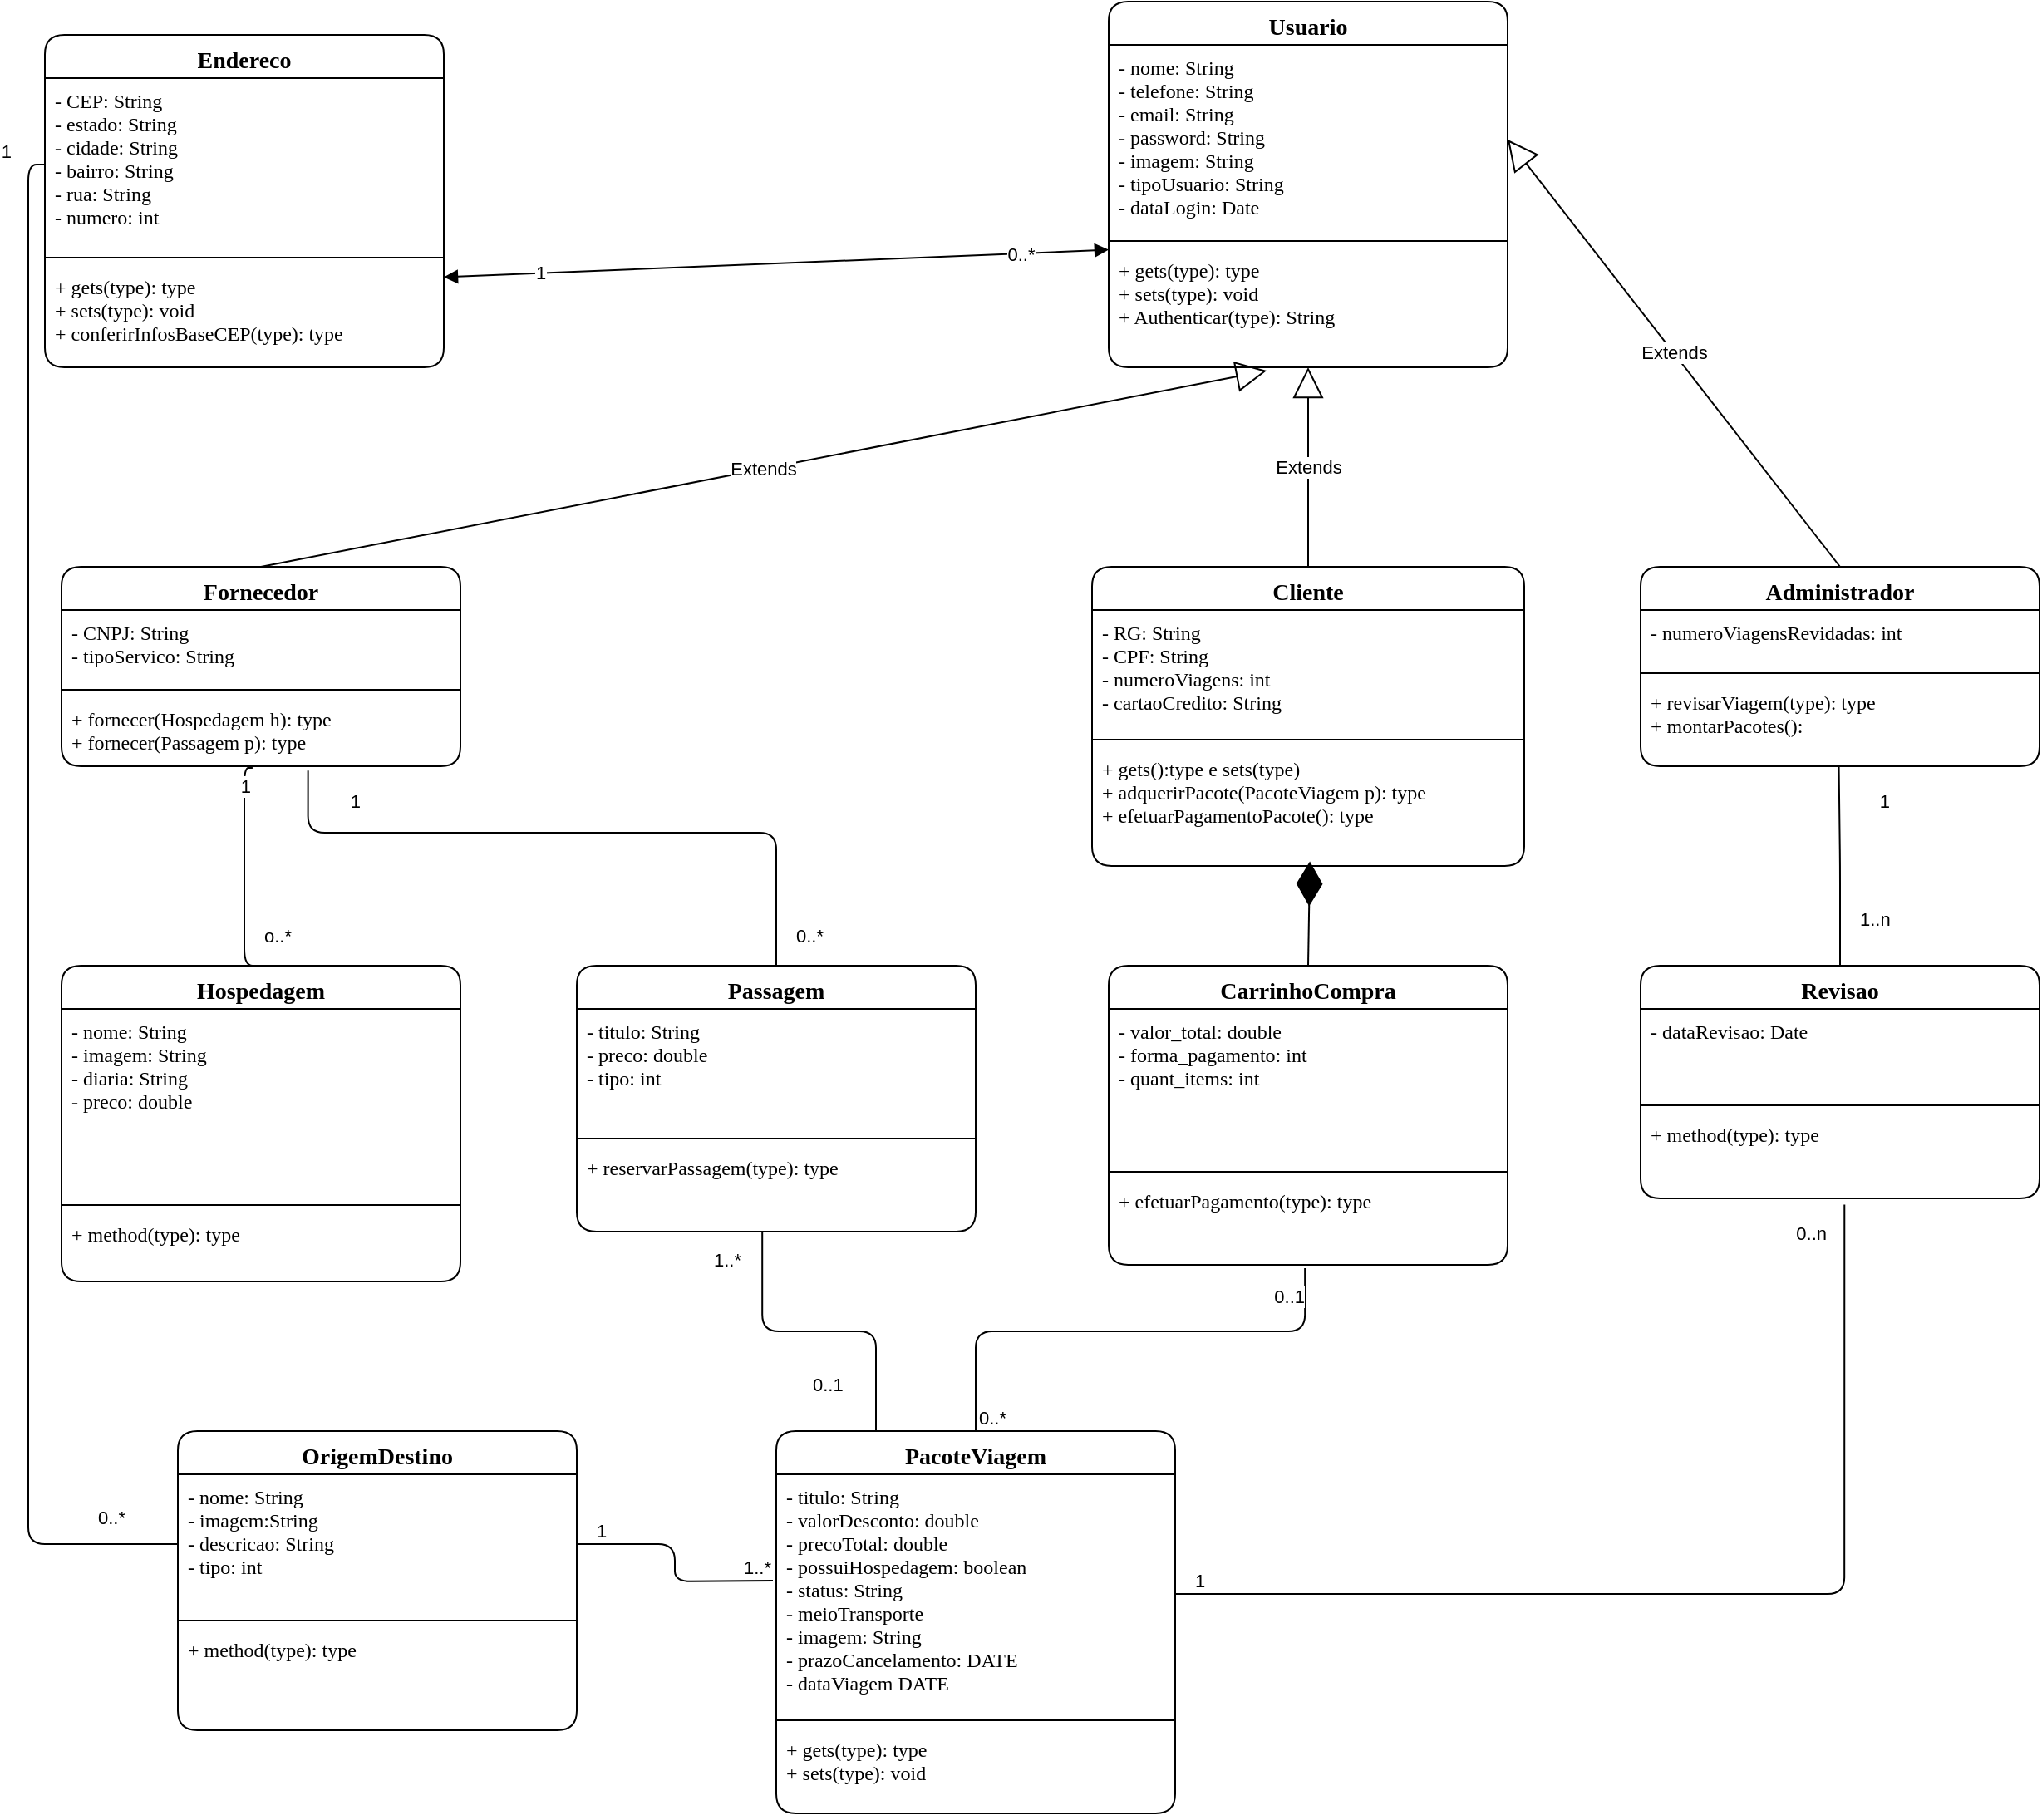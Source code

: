 <mxfile>
    <diagram id="wwOiNslZGZsd-g9_lNq3" name="Page-1">
        <mxGraphModel dx="1779" dy="773" grid="1" gridSize="10" guides="1" tooltips="1" connect="1" arrows="1" fold="1" page="0" pageScale="1" pageWidth="850" pageHeight="1100" math="0" shadow="0">
            <root>
                <mxCell id="0"/>
                <mxCell id="1" parent="0"/>
                <mxCell id="6" value="Usuario" style="swimlane;fontStyle=1;align=center;verticalAlign=top;childLayout=stackLayout;horizontal=1;startSize=26;horizontalStack=0;resizeParent=1;resizeParentMax=0;resizeLast=0;collapsible=1;marginBottom=0;rounded=1;shadow=0;fontSize=14;fontFamily=Operator Mono;fontSource=https%3A%2F%2Ffonts.googleapis.com%2Fcss%3Ffamily%3DOperator%2BMono;" parent="1" vertex="1">
                    <mxGeometry x="640" y="60" width="240" height="220" as="geometry">
                        <mxRectangle x="120" y="40" width="90" height="30" as="alternateBounds"/>
                    </mxGeometry>
                </mxCell>
                <mxCell id="7" value="- nome: String&#10;- telefone: String&#10;- email: String&#10;- password: String&#10;- imagem: String&#10;- tipoUsuario: String&#10;- dataLogin: Date" style="text;strokeColor=none;fillColor=none;align=left;verticalAlign=top;spacingLeft=4;spacingRight=4;overflow=hidden;rotatable=0;points=[[0,0.5],[1,0.5]];portConstraint=eastwest;fontFamily=Operator Mono;fontSource=https%3A%2F%2Ffonts.googleapis.com%2Fcss%3Ffamily%3DOperator%2BMono;" parent="6" vertex="1">
                    <mxGeometry y="26" width="240" height="114" as="geometry"/>
                </mxCell>
                <mxCell id="8" value="" style="line;strokeWidth=1;fillColor=none;align=left;verticalAlign=middle;spacingTop=-1;spacingLeft=3;spacingRight=3;rotatable=0;labelPosition=right;points=[];portConstraint=eastwest;strokeColor=inherit;" parent="6" vertex="1">
                    <mxGeometry y="140" width="240" height="8" as="geometry"/>
                </mxCell>
                <mxCell id="9" value="+ gets(type): type&#10;+ sets(type): void&#10;+ Authenticar(type): String" style="text;strokeColor=none;fillColor=none;align=left;verticalAlign=top;spacingLeft=4;spacingRight=4;overflow=hidden;rotatable=0;points=[[0,0.5],[1,0.5]];portConstraint=eastwest;fontFamily=Operator Mono;fontSource=https%3A%2F%2Ffonts.googleapis.com%2Fcss%3Ffamily%3DOperator%2BMono;" parent="6" vertex="1">
                    <mxGeometry y="148" width="240" height="72" as="geometry"/>
                </mxCell>
                <mxCell id="10" value="Fornecedor" style="swimlane;fontStyle=1;align=center;verticalAlign=top;childLayout=stackLayout;horizontal=1;startSize=26;horizontalStack=0;resizeParent=1;resizeParentMax=0;resizeLast=0;collapsible=1;marginBottom=0;rounded=1;shadow=0;fontSize=14;fontFamily=Operator Mono;fontSource=https%3A%2F%2Ffonts.googleapis.com%2Fcss%3Ffamily%3DOperator%2BMono;" parent="1" vertex="1">
                    <mxGeometry x="10" y="400" width="240" height="120" as="geometry">
                        <mxRectangle x="120" y="320" width="120" height="30" as="alternateBounds"/>
                    </mxGeometry>
                </mxCell>
                <mxCell id="11" value="- CNPJ: String&#10;- tipoServico: String" style="text;strokeColor=none;fillColor=none;align=left;verticalAlign=top;spacingLeft=4;spacingRight=4;overflow=hidden;rotatable=0;points=[[0,0.5],[1,0.5]];portConstraint=eastwest;fontFamily=Operator Mono;fontSource=https%3A%2F%2Ffonts.googleapis.com%2Fcss%3Ffamily%3DOperator%2BMono;" parent="10" vertex="1">
                    <mxGeometry y="26" width="240" height="44" as="geometry"/>
                </mxCell>
                <mxCell id="12" value="" style="line;strokeWidth=1;fillColor=none;align=left;verticalAlign=middle;spacingTop=-1;spacingLeft=3;spacingRight=3;rotatable=0;labelPosition=right;points=[];portConstraint=eastwest;strokeColor=inherit;" parent="10" vertex="1">
                    <mxGeometry y="70" width="240" height="8" as="geometry"/>
                </mxCell>
                <mxCell id="13" value="+ fornecer(Hospedagem h): type&#10;+ fornecer(Passagem p): type" style="text;strokeColor=none;fillColor=none;align=left;verticalAlign=top;spacingLeft=4;spacingRight=4;overflow=hidden;rotatable=0;points=[[0,0.5],[1,0.5]];portConstraint=eastwest;fontFamily=Operator Mono;fontSource=https%3A%2F%2Ffonts.googleapis.com%2Fcss%3Ffamily%3DOperator%2BMono;" parent="10" vertex="1">
                    <mxGeometry y="78" width="240" height="42" as="geometry"/>
                </mxCell>
                <mxCell id="14" value="Cliente" style="swimlane;fontStyle=1;align=center;verticalAlign=top;childLayout=stackLayout;horizontal=1;startSize=26;horizontalStack=0;resizeParent=1;resizeParentMax=0;resizeLast=0;collapsible=1;marginBottom=0;rounded=1;shadow=0;fontSize=14;fontFamily=Operator Mono;fontSource=https%3A%2F%2Ffonts.googleapis.com%2Fcss%3Ffamily%3DOperator%2BMono;" parent="1" vertex="1">
                    <mxGeometry x="630" y="400" width="260" height="180" as="geometry">
                        <mxRectangle x="400" y="321" width="90" height="30" as="alternateBounds"/>
                    </mxGeometry>
                </mxCell>
                <mxCell id="15" value="- RG: String&#10;- CPF: String&#10;- numeroViagens: int&#10;- cartaoCredito: String" style="text;strokeColor=none;fillColor=none;align=left;verticalAlign=top;spacingLeft=4;spacingRight=4;overflow=hidden;rotatable=0;points=[[0,0.5],[1,0.5]];portConstraint=eastwest;fontFamily=Operator Mono;fontSource=https%3A%2F%2Ffonts.googleapis.com%2Fcss%3Ffamily%3DOperator%2BMono;" parent="14" vertex="1">
                    <mxGeometry y="26" width="260" height="74" as="geometry"/>
                </mxCell>
                <mxCell id="16" value="" style="line;strokeWidth=1;fillColor=none;align=left;verticalAlign=middle;spacingTop=-1;spacingLeft=3;spacingRight=3;rotatable=0;labelPosition=right;points=[];portConstraint=eastwest;strokeColor=inherit;" parent="14" vertex="1">
                    <mxGeometry y="100" width="260" height="8" as="geometry"/>
                </mxCell>
                <mxCell id="17" value="+ gets():type e sets(type)&#10;+ adquerirPacote(PacoteViagem p): type&#10;+ efetuarPagamentoPacote(): type" style="text;strokeColor=none;fillColor=none;align=left;verticalAlign=top;spacingLeft=4;spacingRight=4;overflow=hidden;rotatable=0;points=[[0,0.5],[1,0.5]];portConstraint=eastwest;fontFamily=Operator Mono;fontSource=https%3A%2F%2Ffonts.googleapis.com%2Fcss%3Ffamily%3DOperator%2BMono;" parent="14" vertex="1">
                    <mxGeometry y="108" width="260" height="72" as="geometry"/>
                </mxCell>
                <mxCell id="18" value="Endereco" style="swimlane;fontStyle=1;align=center;verticalAlign=top;childLayout=stackLayout;horizontal=1;startSize=26;horizontalStack=0;resizeParent=1;resizeParentMax=0;resizeLast=0;collapsible=1;marginBottom=0;rounded=1;shadow=0;fontSize=14;fontFamily=Operator Mono;fontSource=https%3A%2F%2Ffonts.googleapis.com%2Fcss%3Ffamily%3DOperator%2BMono;" parent="1" vertex="1">
                    <mxGeometry y="80" width="240" height="200" as="geometry">
                        <mxRectangle x="-160" y="40" width="90" height="30" as="alternateBounds"/>
                    </mxGeometry>
                </mxCell>
                <mxCell id="19" value="- CEP: String&#10;- estado: String&#10;- cidade: String&#10;- bairro: String&#10;- rua: String&#10;- numero: int&#10;" style="text;strokeColor=none;fillColor=none;align=left;verticalAlign=top;spacingLeft=4;spacingRight=4;overflow=hidden;rotatable=0;points=[[0,0.5],[1,0.5]];portConstraint=eastwest;fontFamily=Operator Mono;fontSource=https%3A%2F%2Ffonts.googleapis.com%2Fcss%3Ffamily%3DOperator%2BMono;" parent="18" vertex="1">
                    <mxGeometry y="26" width="240" height="104" as="geometry"/>
                </mxCell>
                <mxCell id="20" value="" style="line;strokeWidth=1;fillColor=none;align=left;verticalAlign=middle;spacingTop=-1;spacingLeft=3;spacingRight=3;rotatable=0;labelPosition=right;points=[];portConstraint=eastwest;strokeColor=inherit;" parent="18" vertex="1">
                    <mxGeometry y="130" width="240" height="8" as="geometry"/>
                </mxCell>
                <mxCell id="21" value="+ gets(type): type&#10;+ sets(type): void&#10;+ conferirInfosBaseCEP(type): type" style="text;strokeColor=none;fillColor=none;align=left;verticalAlign=top;spacingLeft=4;spacingRight=4;overflow=hidden;rotatable=0;points=[[0,0.5],[1,0.5]];portConstraint=eastwest;fontFamily=Operator Mono;fontSource=https%3A%2F%2Ffonts.googleapis.com%2Fcss%3Ffamily%3DOperator%2BMono;" parent="18" vertex="1">
                    <mxGeometry y="138" width="240" height="62" as="geometry"/>
                </mxCell>
                <mxCell id="22" value="Administrador" style="swimlane;fontStyle=1;align=center;verticalAlign=top;childLayout=stackLayout;horizontal=1;startSize=26;horizontalStack=0;resizeParent=1;resizeParentMax=0;resizeLast=0;collapsible=1;marginBottom=0;rounded=1;shadow=0;fontSize=14;fontFamily=Operator Mono;fontSource=https%3A%2F%2Ffonts.googleapis.com%2Fcss%3Ffamily%3DOperator%2BMono;" parent="1" vertex="1">
                    <mxGeometry x="960" y="400" width="240" height="120" as="geometry">
                        <mxRectangle x="720" y="321" width="140" height="30" as="alternateBounds"/>
                    </mxGeometry>
                </mxCell>
                <mxCell id="23" value="- numeroViagensRevidadas: int" style="text;strokeColor=none;fillColor=none;align=left;verticalAlign=top;spacingLeft=4;spacingRight=4;overflow=hidden;rotatable=0;points=[[0,0.5],[1,0.5]];portConstraint=eastwest;fontFamily=Operator Mono;fontSource=https%3A%2F%2Ffonts.googleapis.com%2Fcss%3Ffamily%3DOperator%2BMono;" parent="22" vertex="1">
                    <mxGeometry y="26" width="240" height="34" as="geometry"/>
                </mxCell>
                <mxCell id="24" value="" style="line;strokeWidth=1;fillColor=none;align=left;verticalAlign=middle;spacingTop=-1;spacingLeft=3;spacingRight=3;rotatable=0;labelPosition=right;points=[];portConstraint=eastwest;strokeColor=inherit;" parent="22" vertex="1">
                    <mxGeometry y="60" width="240" height="8" as="geometry"/>
                </mxCell>
                <mxCell id="25" value="+ revisarViagem(type): type&#10;+ montarPacotes():" style="text;strokeColor=none;fillColor=none;align=left;verticalAlign=top;spacingLeft=4;spacingRight=4;overflow=hidden;rotatable=0;points=[[0,0.5],[1,0.5]];portConstraint=eastwest;fontFamily=Operator Mono;fontSource=https%3A%2F%2Ffonts.googleapis.com%2Fcss%3Ffamily%3DOperator%2BMono;" parent="22" vertex="1">
                    <mxGeometry y="68" width="240" height="52" as="geometry"/>
                </mxCell>
                <mxCell id="30" value="Passagem" style="swimlane;fontStyle=1;align=center;verticalAlign=top;childLayout=stackLayout;horizontal=1;startSize=26;horizontalStack=0;resizeParent=1;resizeParentMax=0;resizeLast=0;collapsible=1;marginBottom=0;rounded=1;shadow=0;fontSize=14;fontFamily=Operator Mono;fontSource=https%3A%2F%2Ffonts.googleapis.com%2Fcss%3Ffamily%3DOperator%2BMono;" parent="1" vertex="1">
                    <mxGeometry x="320" y="640" width="240" height="160" as="geometry"/>
                </mxCell>
                <mxCell id="31" value="- titulo: String&#10;- preco: double&#10;- tipo: int" style="text;strokeColor=none;fillColor=none;align=left;verticalAlign=top;spacingLeft=4;spacingRight=4;overflow=hidden;rotatable=0;points=[[0,0.5],[1,0.5]];portConstraint=eastwest;fontFamily=Operator Mono;fontSource=https%3A%2F%2Ffonts.googleapis.com%2Fcss%3Ffamily%3DOperator%2BMono;" parent="30" vertex="1">
                    <mxGeometry y="26" width="240" height="74" as="geometry"/>
                </mxCell>
                <mxCell id="32" value="" style="line;strokeWidth=1;fillColor=none;align=left;verticalAlign=middle;spacingTop=-1;spacingLeft=3;spacingRight=3;rotatable=0;labelPosition=right;points=[];portConstraint=eastwest;strokeColor=inherit;" parent="30" vertex="1">
                    <mxGeometry y="100" width="240" height="8" as="geometry"/>
                </mxCell>
                <mxCell id="33" value="+ reservarPassagem(type): type" style="text;strokeColor=none;fillColor=none;align=left;verticalAlign=top;spacingLeft=4;spacingRight=4;overflow=hidden;rotatable=0;points=[[0,0.5],[1,0.5]];portConstraint=eastwest;fontFamily=Operator Mono;fontSource=https%3A%2F%2Ffonts.googleapis.com%2Fcss%3Ffamily%3DOperator%2BMono;" parent="30" vertex="1">
                    <mxGeometry y="108" width="240" height="52" as="geometry"/>
                </mxCell>
                <mxCell id="34" value="OrigemDestino&#10;" style="swimlane;fontStyle=1;align=center;verticalAlign=top;childLayout=stackLayout;horizontal=1;startSize=26;horizontalStack=0;resizeParent=1;resizeParentMax=0;resizeLast=0;collapsible=1;marginBottom=0;rounded=1;shadow=0;fontSize=14;fontFamily=Operator Mono;fontSource=https%3A%2F%2Ffonts.googleapis.com%2Fcss%3Ffamily%3DOperator%2BMono;" parent="1" vertex="1">
                    <mxGeometry x="80" y="920" width="240" height="180" as="geometry"/>
                </mxCell>
                <mxCell id="35" value="- nome: String&#10;- imagem:String&#10;- descricao: String&#10;- tipo: int" style="text;strokeColor=none;fillColor=none;align=left;verticalAlign=top;spacingLeft=4;spacingRight=4;overflow=hidden;rotatable=0;points=[[0,0.5],[1,0.5]];portConstraint=eastwest;fontFamily=Operator Mono;fontSource=https%3A%2F%2Ffonts.googleapis.com%2Fcss%3Ffamily%3DOperator%2BMono;" parent="34" vertex="1">
                    <mxGeometry y="26" width="240" height="84" as="geometry"/>
                </mxCell>
                <mxCell id="36" value="" style="line;strokeWidth=1;fillColor=none;align=left;verticalAlign=middle;spacingTop=-1;spacingLeft=3;spacingRight=3;rotatable=0;labelPosition=right;points=[];portConstraint=eastwest;strokeColor=inherit;" parent="34" vertex="1">
                    <mxGeometry y="110" width="240" height="8" as="geometry"/>
                </mxCell>
                <mxCell id="37" value="+ method(type): type" style="text;strokeColor=none;fillColor=none;align=left;verticalAlign=top;spacingLeft=4;spacingRight=4;overflow=hidden;rotatable=0;points=[[0,0.5],[1,0.5]];portConstraint=eastwest;fontFamily=Operator Mono;fontSource=https%3A%2F%2Ffonts.googleapis.com%2Fcss%3Ffamily%3DOperator%2BMono;" parent="34" vertex="1">
                    <mxGeometry y="118" width="240" height="62" as="geometry"/>
                </mxCell>
                <mxCell id="38" value="PacoteViagem" style="swimlane;fontStyle=1;align=center;verticalAlign=top;childLayout=stackLayout;horizontal=1;startSize=26;horizontalStack=0;resizeParent=1;resizeParentMax=0;resizeLast=0;collapsible=1;marginBottom=0;rounded=1;shadow=0;fontSize=14;fontFamily=Operator Mono;fontSource=https%3A%2F%2Ffonts.googleapis.com%2Fcss%3Ffamily%3DOperator%2BMono;" parent="1" vertex="1">
                    <mxGeometry x="440" y="920" width="240" height="230" as="geometry"/>
                </mxCell>
                <mxCell id="39" value="- titulo: String&#10;- valorDesconto: double&#10;- precoTotal: double&#10;- possuiHospedagem: boolean&#10;- status: String&#10;- meioTransporte&#10;- imagem: String&#10;- prazoCancelamento: DATE&#10;- dataViagem DATE" style="text;strokeColor=none;fillColor=none;align=left;verticalAlign=top;spacingLeft=4;spacingRight=4;overflow=hidden;rotatable=0;points=[[0,0.5],[1,0.5]];portConstraint=eastwest;fontFamily=Operator Mono;fontSource=https%3A%2F%2Ffonts.googleapis.com%2Fcss%3Ffamily%3DOperator%2BMono;" parent="38" vertex="1">
                    <mxGeometry y="26" width="240" height="144" as="geometry"/>
                </mxCell>
                <mxCell id="40" value="" style="line;strokeWidth=1;fillColor=none;align=left;verticalAlign=middle;spacingTop=-1;spacingLeft=3;spacingRight=3;rotatable=0;labelPosition=right;points=[];portConstraint=eastwest;strokeColor=inherit;" parent="38" vertex="1">
                    <mxGeometry y="170" width="240" height="8" as="geometry"/>
                </mxCell>
                <mxCell id="41" value="+ gets(type): type&#10;+ sets(type): void" style="text;strokeColor=none;fillColor=none;align=left;verticalAlign=top;spacingLeft=4;spacingRight=4;overflow=hidden;rotatable=0;points=[[0,0.5],[1,0.5]];portConstraint=eastwest;fontFamily=Operator Mono;fontSource=https%3A%2F%2Ffonts.googleapis.com%2Fcss%3Ffamily%3DOperator%2BMono;" parent="38" vertex="1">
                    <mxGeometry y="178" width="240" height="52" as="geometry"/>
                </mxCell>
                <mxCell id="26" value="Hospedagem" style="swimlane;fontStyle=1;align=center;verticalAlign=top;childLayout=stackLayout;horizontal=1;startSize=26;horizontalStack=0;resizeParent=1;resizeParentMax=0;resizeLast=0;collapsible=1;marginBottom=0;rounded=1;shadow=0;fontSize=14;fontFamily=Operator Mono;fontSource=https%3A%2F%2Ffonts.googleapis.com%2Fcss%3Ffamily%3DOperator%2BMono;" parent="1" vertex="1">
                    <mxGeometry x="10" y="640" width="240" height="190" as="geometry"/>
                </mxCell>
                <mxCell id="27" value="- nome: String&#10;- imagem: String&#10;- diaria: String &#10;- preco: double" style="text;strokeColor=none;fillColor=none;align=left;verticalAlign=top;spacingLeft=4;spacingRight=4;overflow=hidden;rotatable=0;points=[[0,0.5],[1,0.5]];portConstraint=eastwest;fontFamily=Operator Mono;fontSource=https%3A%2F%2Ffonts.googleapis.com%2Fcss%3Ffamily%3DOperator%2BMono;" parent="26" vertex="1">
                    <mxGeometry y="26" width="240" height="114" as="geometry"/>
                </mxCell>
                <mxCell id="28" value="" style="line;strokeWidth=1;fillColor=none;align=left;verticalAlign=middle;spacingTop=-1;spacingLeft=3;spacingRight=3;rotatable=0;labelPosition=right;points=[];portConstraint=eastwest;strokeColor=inherit;" parent="26" vertex="1">
                    <mxGeometry y="140" width="240" height="8" as="geometry"/>
                </mxCell>
                <mxCell id="29" value="+ method(type): type" style="text;strokeColor=none;fillColor=none;align=left;verticalAlign=top;spacingLeft=4;spacingRight=4;overflow=hidden;rotatable=0;points=[[0,0.5],[1,0.5]];portConstraint=eastwest;fontFamily=Operator Mono;fontSource=https%3A%2F%2Ffonts.googleapis.com%2Fcss%3Ffamily%3DOperator%2BMono;" parent="26" vertex="1">
                    <mxGeometry y="148" width="240" height="42" as="geometry"/>
                </mxCell>
                <mxCell id="42" value="Extends" style="endArrow=block;endSize=16;endFill=0;html=1;exitX=0.5;exitY=0;exitDx=0;exitDy=0;entryX=0.396;entryY=1.028;entryDx=0;entryDy=0;entryPerimeter=0;" parent="1" source="10" target="9" edge="1">
                    <mxGeometry width="160" relative="1" as="geometry">
                        <mxPoint x="340" y="420" as="sourcePoint"/>
                        <mxPoint x="923.92" y="272.016" as="targetPoint"/>
                    </mxGeometry>
                </mxCell>
                <mxCell id="43" value="Extends" style="endArrow=block;endSize=16;endFill=0;html=1;exitX=0.5;exitY=0;exitDx=0;exitDy=0;entryX=0.5;entryY=1;entryDx=0;entryDy=0;entryPerimeter=0;" parent="1" source="14" target="9" edge="1">
                    <mxGeometry width="160" relative="1" as="geometry">
                        <mxPoint x="559.5" y="355.03" as="sourcePoint"/>
                        <mxPoint x="961.12" y="268.992" as="targetPoint"/>
                    </mxGeometry>
                </mxCell>
                <mxCell id="44" value="Extends" style="endArrow=block;endSize=16;endFill=0;html=1;exitX=0.5;exitY=0;exitDx=0;exitDy=0;entryX=1;entryY=0.5;entryDx=0;entryDy=0;" parent="1" source="22" target="7" edge="1">
                    <mxGeometry width="160" relative="1" as="geometry">
                        <mxPoint x="879.5" y="375.03" as="sourcePoint"/>
                        <mxPoint x="970" y="270" as="targetPoint"/>
                    </mxGeometry>
                </mxCell>
                <mxCell id="55" value="" style="endArrow=none;html=1;edgeStyle=orthogonalEdgeStyle;entryX=0.479;entryY=1.024;entryDx=0;entryDy=0;entryPerimeter=0;exitX=0.5;exitY=0;exitDx=0;exitDy=0;" parent="1" source="26" target="13" edge="1">
                    <mxGeometry relative="1" as="geometry">
                        <mxPoint x="-120" y="670" as="sourcePoint"/>
                        <mxPoint x="40" y="670" as="targetPoint"/>
                        <Array as="points">
                            <mxPoint x="120" y="640"/>
                            <mxPoint x="120" y="521"/>
                        </Array>
                    </mxGeometry>
                </mxCell>
                <mxCell id="56" value="o..*" style="edgeLabel;resizable=0;html=1;align=left;verticalAlign=bottom;" parent="55" connectable="0" vertex="1">
                    <mxGeometry x="-1" relative="1" as="geometry">
                        <mxPoint y="-10" as="offset"/>
                    </mxGeometry>
                </mxCell>
                <mxCell id="57" value="1" style="edgeLabel;resizable=0;html=1;align=right;verticalAlign=bottom;" parent="55" connectable="0" vertex="1">
                    <mxGeometry x="1" relative="1" as="geometry">
                        <mxPoint y="19" as="offset"/>
                    </mxGeometry>
                </mxCell>
                <mxCell id="74" value="CarrinhoCompra" style="swimlane;fontStyle=1;align=center;verticalAlign=top;childLayout=stackLayout;horizontal=1;startSize=26;horizontalStack=0;resizeParent=1;resizeParentMax=0;resizeLast=0;collapsible=1;marginBottom=0;rounded=1;shadow=0;fontSize=14;fontFamily=Operator Mono;fontSource=https%3A%2F%2Ffonts.googleapis.com%2Fcss%3Ffamily%3DOperator%2BMono;" parent="1" vertex="1">
                    <mxGeometry x="640" y="640" width="240" height="180" as="geometry"/>
                </mxCell>
                <mxCell id="75" value="- valor_total: double&#10;- forma_pagamento: int&#10;- quant_items: int" style="text;strokeColor=none;fillColor=none;align=left;verticalAlign=top;spacingLeft=4;spacingRight=4;overflow=hidden;rotatable=0;points=[[0,0.5],[1,0.5]];portConstraint=eastwest;fontFamily=Operator Mono;fontSource=https%3A%2F%2Ffonts.googleapis.com%2Fcss%3Ffamily%3DOperator%2BMono;" parent="74" vertex="1">
                    <mxGeometry y="26" width="240" height="94" as="geometry"/>
                </mxCell>
                <mxCell id="76" value="" style="line;strokeWidth=1;fillColor=none;align=left;verticalAlign=middle;spacingTop=-1;spacingLeft=3;spacingRight=3;rotatable=0;labelPosition=right;points=[];portConstraint=eastwest;strokeColor=inherit;" parent="74" vertex="1">
                    <mxGeometry y="120" width="240" height="8" as="geometry"/>
                </mxCell>
                <mxCell id="77" value="+ efetuarPagamento(type): type" style="text;strokeColor=none;fillColor=none;align=left;verticalAlign=top;spacingLeft=4;spacingRight=4;overflow=hidden;rotatable=0;points=[[0,0.5],[1,0.5]];portConstraint=eastwest;fontFamily=Operator Mono;fontSource=https%3A%2F%2Ffonts.googleapis.com%2Fcss%3Ffamily%3DOperator%2BMono;" parent="74" vertex="1">
                    <mxGeometry y="128" width="240" height="52" as="geometry"/>
                </mxCell>
                <mxCell id="78" value="" style="endArrow=block;startArrow=block;endFill=1;startFill=1;html=1;entryX=0;entryY=0.018;entryDx=0;entryDy=0;entryPerimeter=0;exitX=1;exitY=0.125;exitDx=0;exitDy=0;exitPerimeter=0;" parent="1" source="21" target="9" edge="1">
                    <mxGeometry width="160" relative="1" as="geometry">
                        <mxPoint x="250" y="190" as="sourcePoint"/>
                        <mxPoint x="410" y="190" as="targetPoint"/>
                    </mxGeometry>
                </mxCell>
                <mxCell id="81" value="1" style="edgeLabel;html=1;align=center;verticalAlign=middle;resizable=0;points=[];" parent="78" vertex="1" connectable="0">
                    <mxGeometry x="-0.712" y="1" relative="1" as="geometry">
                        <mxPoint as="offset"/>
                    </mxGeometry>
                </mxCell>
                <mxCell id="82" value="0..*" style="edgeLabel;html=1;align=center;verticalAlign=middle;resizable=0;points=[];" parent="78" vertex="1" connectable="0">
                    <mxGeometry x="0.734" relative="1" as="geometry">
                        <mxPoint as="offset"/>
                    </mxGeometry>
                </mxCell>
                <mxCell id="84" value="" style="endArrow=diamondThin;endFill=1;endSize=24;html=1;entryX=0.504;entryY=0.962;entryDx=0;entryDy=0;entryPerimeter=0;exitX=0.5;exitY=0;exitDx=0;exitDy=0;" parent="1" source="74" target="17" edge="1">
                    <mxGeometry width="160" relative="1" as="geometry">
                        <mxPoint x="470" y="660" as="sourcePoint"/>
                        <mxPoint x="630" y="660" as="targetPoint"/>
                        <Array as="points"/>
                    </mxGeometry>
                </mxCell>
                <mxCell id="91" value="" style="endArrow=none;html=1;edgeStyle=orthogonalEdgeStyle;entryX=0.492;entryY=1.038;entryDx=0;entryDy=0;entryPerimeter=0;exitX=0.5;exitY=0;exitDx=0;exitDy=0;" parent="1" source="38" target="77" edge="1">
                    <mxGeometry relative="1" as="geometry">
                        <mxPoint x="550" y="911" as="sourcePoint"/>
                        <mxPoint x="550" y="810" as="targetPoint"/>
                        <Array as="points">
                            <mxPoint x="560" y="860"/>
                            <mxPoint x="758" y="860"/>
                        </Array>
                    </mxGeometry>
                </mxCell>
                <mxCell id="92" value="0..*" style="edgeLabel;resizable=0;html=1;align=left;verticalAlign=bottom;" parent="91" connectable="0" vertex="1">
                    <mxGeometry x="-1" relative="1" as="geometry"/>
                </mxCell>
                <mxCell id="93" value="0..1" style="edgeLabel;resizable=0;html=1;align=right;verticalAlign=bottom;" parent="91" connectable="0" vertex="1">
                    <mxGeometry x="1" relative="1" as="geometry">
                        <mxPoint y="25" as="offset"/>
                    </mxGeometry>
                </mxCell>
                <mxCell id="94" value="" style="endArrow=none;html=1;edgeStyle=orthogonalEdgeStyle;exitX=1;exitY=0.5;exitDx=0;exitDy=0;entryX=0.511;entryY=1.073;entryDx=0;entryDy=0;entryPerimeter=0;" parent="1" source="39" target="113" edge="1">
                    <mxGeometry relative="1" as="geometry">
                        <mxPoint x="950" y="1011" as="sourcePoint"/>
                        <mxPoint x="1050" y="870" as="targetPoint"/>
                        <Array as="points">
                            <mxPoint x="1083" y="1018"/>
                        </Array>
                    </mxGeometry>
                </mxCell>
                <mxCell id="95" value="1" style="edgeLabel;resizable=0;html=1;align=left;verticalAlign=bottom;" parent="94" connectable="0" vertex="1">
                    <mxGeometry x="-1" relative="1" as="geometry">
                        <mxPoint x="10" as="offset"/>
                    </mxGeometry>
                </mxCell>
                <mxCell id="96" value="0..n" style="edgeLabel;resizable=0;html=1;align=right;verticalAlign=bottom;" parent="94" connectable="0" vertex="1">
                    <mxGeometry x="1" relative="1" as="geometry">
                        <mxPoint x="-10" y="26" as="offset"/>
                    </mxGeometry>
                </mxCell>
                <mxCell id="97" value="" style="endArrow=none;html=1;edgeStyle=orthogonalEdgeStyle;exitX=1;exitY=0.5;exitDx=0;exitDy=0;" parent="1" source="35" edge="1">
                    <mxGeometry relative="1" as="geometry">
                        <mxPoint x="240" y="1130" as="sourcePoint"/>
                        <mxPoint x="438" y="1010" as="targetPoint"/>
                    </mxGeometry>
                </mxCell>
                <mxCell id="98" value="1" style="edgeLabel;resizable=0;html=1;align=left;verticalAlign=bottom;" parent="97" connectable="0" vertex="1">
                    <mxGeometry x="-1" relative="1" as="geometry">
                        <mxPoint x="10" as="offset"/>
                    </mxGeometry>
                </mxCell>
                <mxCell id="99" value="1..*" style="edgeLabel;resizable=0;html=1;align=right;verticalAlign=bottom;" parent="97" connectable="0" vertex="1">
                    <mxGeometry x="1" relative="1" as="geometry"/>
                </mxCell>
                <mxCell id="100" value="" style="endArrow=none;html=1;edgeStyle=orthogonalEdgeStyle;entryX=0;entryY=0.5;entryDx=0;entryDy=0;exitX=0;exitY=0.5;exitDx=0;exitDy=0;" parent="1" source="35" target="19" edge="1">
                    <mxGeometry relative="1" as="geometry">
                        <mxPoint x="-20" y="731" as="sourcePoint"/>
                        <mxPoint x="-20" y="610" as="targetPoint"/>
                    </mxGeometry>
                </mxCell>
                <mxCell id="101" value="0..*" style="edgeLabel;resizable=0;html=1;align=left;verticalAlign=bottom;" parent="100" connectable="0" vertex="1">
                    <mxGeometry x="-1" relative="1" as="geometry">
                        <mxPoint x="-50" y="-8" as="offset"/>
                    </mxGeometry>
                </mxCell>
                <mxCell id="102" value="1" style="edgeLabel;resizable=0;html=1;align=right;verticalAlign=bottom;" parent="100" connectable="0" vertex="1">
                    <mxGeometry x="1" relative="1" as="geometry">
                        <mxPoint x="-20" as="offset"/>
                    </mxGeometry>
                </mxCell>
                <mxCell id="104" value="" style="endArrow=none;html=1;edgeStyle=orthogonalEdgeStyle;exitX=0.5;exitY=0;exitDx=0;exitDy=0;entryX=0.618;entryY=1.063;entryDx=0;entryDy=0;entryPerimeter=0;" parent="1" source="30" target="13" edge="1">
                    <mxGeometry relative="1" as="geometry">
                        <mxPoint x="340" y="561" as="sourcePoint"/>
                        <mxPoint x="340" y="440" as="targetPoint"/>
                        <Array as="points">
                            <mxPoint x="440" y="560"/>
                            <mxPoint x="158" y="560"/>
                        </Array>
                    </mxGeometry>
                </mxCell>
                <mxCell id="105" value="0..*" style="edgeLabel;resizable=0;html=1;align=left;verticalAlign=bottom;" parent="104" connectable="0" vertex="1">
                    <mxGeometry x="-1" relative="1" as="geometry">
                        <mxPoint x="10" y="-10" as="offset"/>
                    </mxGeometry>
                </mxCell>
                <mxCell id="106" value="1" style="edgeLabel;resizable=0;html=1;align=right;verticalAlign=bottom;" parent="104" connectable="0" vertex="1">
                    <mxGeometry x="1" relative="1" as="geometry">
                        <mxPoint x="32" y="27" as="offset"/>
                    </mxGeometry>
                </mxCell>
                <mxCell id="107" value="" style="endArrow=none;html=1;edgeStyle=orthogonalEdgeStyle;entryX=0.465;entryY=0.991;entryDx=0;entryDy=0;entryPerimeter=0;exitX=0.25;exitY=0;exitDx=0;exitDy=0;" parent="1" source="38" target="33" edge="1">
                    <mxGeometry relative="1" as="geometry">
                        <mxPoint x="390" y="920" as="sourcePoint"/>
                        <mxPoint x="390" y="814" as="targetPoint"/>
                    </mxGeometry>
                </mxCell>
                <mxCell id="108" value="0..1" style="edgeLabel;resizable=0;html=1;align=left;verticalAlign=bottom;" parent="107" connectable="0" vertex="1">
                    <mxGeometry x="-1" relative="1" as="geometry">
                        <mxPoint x="-40" y="-20" as="offset"/>
                    </mxGeometry>
                </mxCell>
                <mxCell id="109" value="1..*" style="edgeLabel;resizable=0;html=1;align=right;verticalAlign=bottom;" parent="107" connectable="0" vertex="1">
                    <mxGeometry x="1" relative="1" as="geometry">
                        <mxPoint x="-12" y="26" as="offset"/>
                    </mxGeometry>
                </mxCell>
                <mxCell id="110" value="Revisao" style="swimlane;fontStyle=1;align=center;verticalAlign=top;childLayout=stackLayout;horizontal=1;startSize=26;horizontalStack=0;resizeParent=1;resizeParentMax=0;resizeLast=0;collapsible=1;marginBottom=0;rounded=1;shadow=0;fontSize=14;fontFamily=Operator Mono;fontSource=https%3A%2F%2Ffonts.googleapis.com%2Fcss%3Ffamily%3DOperator%2BMono;" parent="1" vertex="1">
                    <mxGeometry x="960" y="640" width="240" height="140" as="geometry"/>
                </mxCell>
                <mxCell id="111" value="- dataRevisao: Date" style="text;strokeColor=none;fillColor=none;align=left;verticalAlign=top;spacingLeft=4;spacingRight=4;overflow=hidden;rotatable=0;points=[[0,0.5],[1,0.5]];portConstraint=eastwest;fontFamily=Operator Mono;fontSource=https%3A%2F%2Ffonts.googleapis.com%2Fcss%3Ffamily%3DOperator%2BMono;" parent="110" vertex="1">
                    <mxGeometry y="26" width="240" height="54" as="geometry"/>
                </mxCell>
                <mxCell id="112" value="" style="line;strokeWidth=1;fillColor=none;align=left;verticalAlign=middle;spacingTop=-1;spacingLeft=3;spacingRight=3;rotatable=0;labelPosition=right;points=[];portConstraint=eastwest;strokeColor=inherit;" parent="110" vertex="1">
                    <mxGeometry y="80" width="240" height="8" as="geometry"/>
                </mxCell>
                <mxCell id="113" value="+ method(type): type" style="text;strokeColor=none;fillColor=none;align=left;verticalAlign=top;spacingLeft=4;spacingRight=4;overflow=hidden;rotatable=0;points=[[0,0.5],[1,0.5]];portConstraint=eastwest;fontFamily=Operator Mono;fontSource=https%3A%2F%2Ffonts.googleapis.com%2Fcss%3Ffamily%3DOperator%2BMono;" parent="110" vertex="1">
                    <mxGeometry y="88" width="240" height="52" as="geometry"/>
                </mxCell>
                <mxCell id="114" value="" style="endArrow=none;html=1;edgeStyle=orthogonalEdgeStyle;entryX=0.497;entryY=1.009;entryDx=0;entryDy=0;entryPerimeter=0;exitX=0.5;exitY=0;exitDx=0;exitDy=0;" parent="1" source="110" target="25" edge="1">
                    <mxGeometry relative="1" as="geometry">
                        <mxPoint x="1230" y="701" as="sourcePoint"/>
                        <mxPoint x="1230" y="580" as="targetPoint"/>
                    </mxGeometry>
                </mxCell>
                <mxCell id="115" value="1..n" style="edgeLabel;resizable=0;html=1;align=left;verticalAlign=bottom;" parent="114" connectable="0" vertex="1">
                    <mxGeometry x="-1" relative="1" as="geometry">
                        <mxPoint x="10" y="-20" as="offset"/>
                    </mxGeometry>
                </mxCell>
                <mxCell id="116" value="1" style="edgeLabel;resizable=0;html=1;align=right;verticalAlign=bottom;" parent="114" connectable="0" vertex="1">
                    <mxGeometry x="1" relative="1" as="geometry">
                        <mxPoint x="31" y="29" as="offset"/>
                    </mxGeometry>
                </mxCell>
            </root>
        </mxGraphModel>
    </diagram>
</mxfile>